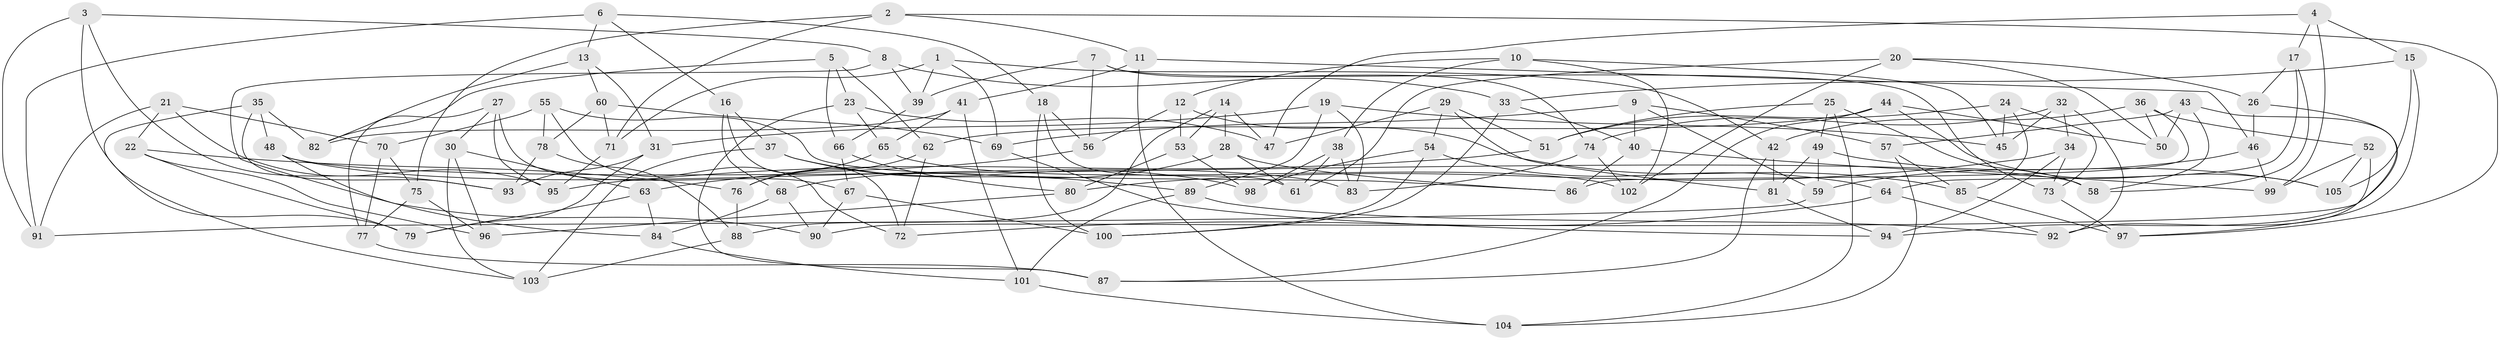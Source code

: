 // coarse degree distribution, {6: 0.125, 7: 0.40625, 8: 0.25, 9: 0.03125, 4: 0.09375, 5: 0.0625, 10: 0.03125}
// Generated by graph-tools (version 1.1) at 2025/38/03/04/25 23:38:08]
// undirected, 105 vertices, 210 edges
graph export_dot {
  node [color=gray90,style=filled];
  1;
  2;
  3;
  4;
  5;
  6;
  7;
  8;
  9;
  10;
  11;
  12;
  13;
  14;
  15;
  16;
  17;
  18;
  19;
  20;
  21;
  22;
  23;
  24;
  25;
  26;
  27;
  28;
  29;
  30;
  31;
  32;
  33;
  34;
  35;
  36;
  37;
  38;
  39;
  40;
  41;
  42;
  43;
  44;
  45;
  46;
  47;
  48;
  49;
  50;
  51;
  52;
  53;
  54;
  55;
  56;
  57;
  58;
  59;
  60;
  61;
  62;
  63;
  64;
  65;
  66;
  67;
  68;
  69;
  70;
  71;
  72;
  73;
  74;
  75;
  76;
  77;
  78;
  79;
  80;
  81;
  82;
  83;
  84;
  85;
  86;
  87;
  88;
  89;
  90;
  91;
  92;
  93;
  94;
  95;
  96;
  97;
  98;
  99;
  100;
  101;
  102;
  103;
  104;
  105;
  1 -- 71;
  1 -- 69;
  1 -- 39;
  1 -- 42;
  2 -- 75;
  2 -- 11;
  2 -- 97;
  2 -- 71;
  3 -- 79;
  3 -- 8;
  3 -- 93;
  3 -- 91;
  4 -- 15;
  4 -- 17;
  4 -- 47;
  4 -- 99;
  5 -- 66;
  5 -- 23;
  5 -- 82;
  5 -- 62;
  6 -- 16;
  6 -- 18;
  6 -- 91;
  6 -- 13;
  7 -- 39;
  7 -- 73;
  7 -- 74;
  7 -- 56;
  8 -- 90;
  8 -- 39;
  8 -- 33;
  9 -- 69;
  9 -- 57;
  9 -- 59;
  9 -- 40;
  10 -- 45;
  10 -- 102;
  10 -- 12;
  10 -- 38;
  11 -- 46;
  11 -- 104;
  11 -- 41;
  12 -- 56;
  12 -- 53;
  12 -- 85;
  13 -- 82;
  13 -- 31;
  13 -- 60;
  14 -- 28;
  14 -- 47;
  14 -- 88;
  14 -- 53;
  15 -- 105;
  15 -- 33;
  15 -- 97;
  16 -- 37;
  16 -- 68;
  16 -- 72;
  17 -- 64;
  17 -- 26;
  17 -- 58;
  18 -- 56;
  18 -- 61;
  18 -- 100;
  19 -- 45;
  19 -- 89;
  19 -- 31;
  19 -- 83;
  20 -- 26;
  20 -- 61;
  20 -- 50;
  20 -- 102;
  21 -- 95;
  21 -- 91;
  21 -- 70;
  21 -- 22;
  22 -- 96;
  22 -- 79;
  22 -- 76;
  23 -- 65;
  23 -- 87;
  23 -- 47;
  24 -- 85;
  24 -- 51;
  24 -- 45;
  24 -- 73;
  25 -- 104;
  25 -- 58;
  25 -- 49;
  25 -- 51;
  26 -- 46;
  26 -- 90;
  27 -- 95;
  27 -- 77;
  27 -- 30;
  27 -- 67;
  28 -- 68;
  28 -- 86;
  28 -- 61;
  29 -- 81;
  29 -- 51;
  29 -- 54;
  29 -- 47;
  30 -- 96;
  30 -- 63;
  30 -- 103;
  31 -- 79;
  31 -- 93;
  32 -- 74;
  32 -- 34;
  32 -- 92;
  32 -- 45;
  33 -- 100;
  33 -- 40;
  34 -- 80;
  34 -- 94;
  34 -- 73;
  35 -- 82;
  35 -- 48;
  35 -- 103;
  35 -- 93;
  36 -- 52;
  36 -- 50;
  36 -- 86;
  36 -- 42;
  37 -- 103;
  37 -- 89;
  37 -- 98;
  38 -- 83;
  38 -- 61;
  38 -- 98;
  39 -- 66;
  40 -- 86;
  40 -- 99;
  41 -- 82;
  41 -- 65;
  41 -- 101;
  42 -- 87;
  42 -- 81;
  43 -- 94;
  43 -- 57;
  43 -- 58;
  43 -- 50;
  44 -- 87;
  44 -- 62;
  44 -- 105;
  44 -- 50;
  46 -- 99;
  46 -- 59;
  48 -- 84;
  48 -- 58;
  48 -- 83;
  49 -- 105;
  49 -- 81;
  49 -- 59;
  51 -- 95;
  52 -- 99;
  52 -- 92;
  52 -- 105;
  53 -- 98;
  53 -- 80;
  54 -- 64;
  54 -- 100;
  54 -- 98;
  55 -- 78;
  55 -- 86;
  55 -- 72;
  55 -- 70;
  56 -- 63;
  57 -- 85;
  57 -- 104;
  59 -- 91;
  60 -- 69;
  60 -- 78;
  60 -- 71;
  62 -- 72;
  62 -- 76;
  63 -- 84;
  63 -- 79;
  64 -- 92;
  64 -- 72;
  65 -- 76;
  65 -- 102;
  66 -- 80;
  66 -- 67;
  67 -- 90;
  67 -- 100;
  68 -- 84;
  68 -- 90;
  69 -- 94;
  70 -- 75;
  70 -- 77;
  71 -- 95;
  73 -- 97;
  74 -- 102;
  74 -- 83;
  75 -- 96;
  75 -- 77;
  76 -- 88;
  77 -- 87;
  78 -- 93;
  78 -- 88;
  80 -- 96;
  81 -- 94;
  84 -- 101;
  85 -- 97;
  88 -- 103;
  89 -- 92;
  89 -- 101;
  101 -- 104;
}
